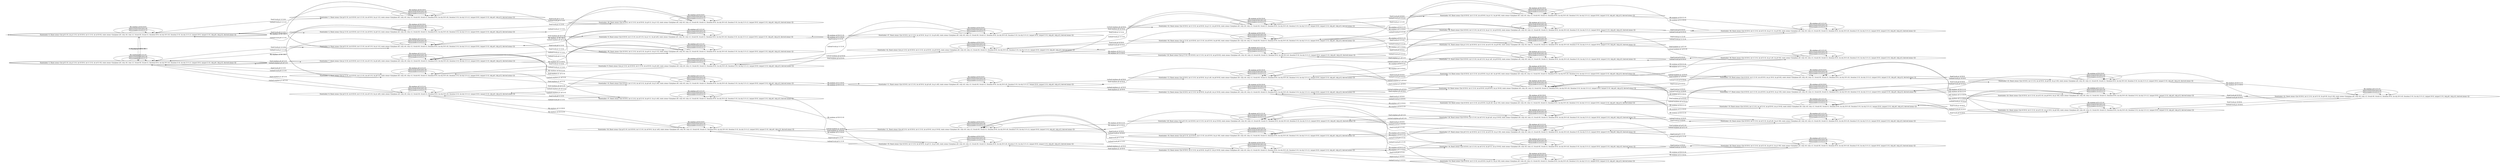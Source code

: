 digraph {
rankdir="LR"
s0[peripheries=2,label="State(index=0, fluent atoms=[(at p0 l1-0), (at p1 l1-0), (at t0 l0-0), (at t1 l1-0), (at a0 l0-0)], static atoms=[(airplane a0), (city c0), (city c1), (truck t0), (truck t1), (location l0-0), (in-city l0-0 c0), (location l1-0), (in-city l1-0 c1), (airport l0-0), (airport l1-0), (obj p0), (obj p1)], derived atoms=[])"]
s1[label="State(index=1, fluent atoms=[(at p0 l1-0), (at t0 l0-0), (at t1 l1-0), (at a0 l0-0), (in p1 t1)], static atoms=[(airplane a0), (city c0), (city c1), (truck t0), (truck t1), (location l0-0), (in-city l0-0 c0), (location l1-0), (in-city l1-0 c1), (airport l0-0), (airport l1-0), (obj p0), (obj p1)], derived atoms=[])"]
s2[label="State(index=2, fluent atoms=[(at p1 l1-0), (at t0 l0-0), (at t1 l1-0), (at a0 l0-0), (in p0 t1)], static atoms=[(airplane a0), (city c0), (city c1), (truck t0), (truck t1), (location l0-0), (in-city l0-0 c0), (location l1-0), (in-city l1-0 c1), (airport l0-0), (airport l1-0), (obj p0), (obj p1)], derived atoms=[])"]
s3[peripheries=2,label="State(index=3, fluent atoms=[(at p0 l1-0), (at p1 l1-0), (at t0 l0-0), (at t1 l1-0), (at a0 l1-0)], static atoms=[(airplane a0), (city c0), (city c1), (truck t0), (truck t1), (location l0-0), (in-city l0-0 c0), (location l1-0), (in-city l1-0 c1), (airport l0-0), (airport l1-0), (obj p0), (obj p1)], derived atoms=[])"]
s4[label="State(index=4, fluent atoms=[(at p0 l1-0), (at t0 l0-0), (at t1 l1-0), (at a0 l1-0), (in p1 t1)], static atoms=[(airplane a0), (city c0), (city c1), (truck t0), (truck t1), (location l0-0), (in-city l0-0 c0), (location l1-0), (in-city l1-0 c1), (airport l0-0), (airport l1-0), (obj p0), (obj p1)], derived atoms=[])"]
s5[label="State(index=5, fluent atoms=[(at p1 l1-0), (at t0 l0-0), (at t1 l1-0), (at a0 l1-0), (in p0 t1)], static atoms=[(airplane a0), (city c0), (city c1), (truck t0), (truck t1), (location l0-0), (in-city l0-0 c0), (location l1-0), (in-city l1-0 c1), (airport l0-0), (airport l1-0), (obj p0), (obj p1)], derived atoms=[])"]
s6[label="State(index=6, fluent atoms=[(at p0 l1-0), (at t0 l0-0), (at t1 l1-0), (at a0 l1-0), (in p1 a0)], static atoms=[(airplane a0), (city c0), (city c1), (truck t0), (truck t1), (location l0-0), (in-city l0-0 c0), (location l1-0), (in-city l1-0 c1), (airport l0-0), (airport l1-0), (obj p0), (obj p1)], derived atoms=[])"]
s7[label="State(index=7, fluent atoms=[(at p1 l1-0), (at t0 l0-0), (at t1 l1-0), (at a0 l1-0), (in p0 a0)], static atoms=[(airplane a0), (city c0), (city c1), (truck t0), (truck t1), (location l0-0), (in-city l0-0 c0), (location l1-0), (in-city l1-0 c1), (airport l0-0), (airport l1-0), (obj p0), (obj p1)], derived atoms=[])"]
s8[label="State(index=8, fluent atoms=[(at t0 l0-0), (at t1 l1-0), (at a0 l1-0), (in p1 t1), (in p0 a0)], static atoms=[(airplane a0), (city c0), (city c1), (truck t0), (truck t1), (location l0-0), (in-city l0-0 c0), (location l1-0), (in-city l1-0 c1), (airport l0-0), (airport l1-0), (obj p0), (obj p1)], derived atoms=[])"]
s9[label="State(index=9, fluent atoms=[(at p1 l1-0), (at t0 l0-0), (at t1 l1-0), (at a0 l0-0), (in p0 a0)], static atoms=[(airplane a0), (city c0), (city c1), (truck t0), (truck t1), (location l0-0), (in-city l0-0 c0), (location l1-0), (in-city l1-0 c1), (airport l0-0), (airport l1-0), (obj p0), (obj p1)], derived atoms=[])"]
s10[label="State(index=10, fluent atoms=[(at t0 l0-0), (at t1 l1-0), (at a0 l1-0), (in p0 a0), (in p1 a0)], static atoms=[(airplane a0), (city c0), (city c1), (truck t0), (truck t1), (location l0-0), (in-city l0-0 c0), (location l1-0), (in-city l1-0 c1), (airport l0-0), (airport l1-0), (obj p0), (obj p1)], derived atoms=[])"]
s11[label="State(index=11, fluent atoms=[(at t0 l0-0), (at t1 l1-0), (at a0 l0-0), (in p0 a0), (in p1 a0)], static atoms=[(airplane a0), (city c0), (city c1), (truck t0), (truck t1), (location l0-0), (in-city l0-0 c0), (location l1-0), (in-city l1-0 c1), (airport l0-0), (airport l1-0), (obj p0), (obj p1)], derived atoms=[])"]
s12[label="State(index=12, fluent atoms=[(at t0 l0-0), (at t1 l1-0), (at a0 l0-0), (in p0 a0), (at p1 l0-0)], static atoms=[(airplane a0), (city c0), (city c1), (truck t0), (truck t1), (location l0-0), (in-city l0-0 c0), (location l1-0), (in-city l1-0 c1), (airport l0-0), (airport l1-0), (obj p0), (obj p1)], derived atoms=[])"]
s13[label="State(index=13, fluent atoms=[(at t0 l0-0), (at t1 l1-0), (at a0 l0-0), (in p1 a0), (at p0 l0-0)], static atoms=[(airplane a0), (city c0), (city c1), (truck t0), (truck t1), (location l0-0), (in-city l0-0 c0), (location l1-0), (in-city l1-0 c1), (airport l0-0), (airport l1-0), (obj p0), (obj p1)], derived atoms=[])"]
s14[label="State(index=14, fluent atoms=[(at t0 l0-0), (at t1 l1-0), (at a0 l0-0), (in p1 a0), (in p0 t0)], static atoms=[(airplane a0), (city c0), (city c1), (truck t0), (truck t1), (location l0-0), (in-city l0-0 c0), (location l1-0), (in-city l1-0 c1), (airport l0-0), (airport l1-0), (obj p0), (obj p1)], derived atoms=[])"]
s15[label="State(index=15, fluent atoms=[(at t0 l0-0), (at t1 l1-0), (at a0 l1-0), (in p1 a0), (at p0 l0-0)], static atoms=[(airplane a0), (city c0), (city c1), (truck t0), (truck t1), (location l0-0), (in-city l0-0 c0), (location l1-0), (in-city l1-0 c1), (airport l0-0), (airport l1-0), (obj p0), (obj p1)], derived atoms=[])"]
s16[label="State(index=16, fluent atoms=[(at t0 l0-0), (at t1 l1-0), (at a0 l0-0), (at p0 l0-0), (at p1 l0-0)], static atoms=[(airplane a0), (city c0), (city c1), (truck t0), (truck t1), (location l0-0), (in-city l0-0 c0), (location l1-0), (in-city l1-0 c1), (airport l0-0), (airport l1-0), (obj p0), (obj p1)], derived atoms=[])"]
s17[label="State(index=17, fluent atoms=[(at t0 l0-0), (at t1 l1-0), (at a0 l0-0), (at p0 l0-0), (in p1 t0)], static atoms=[(airplane a0), (city c0), (city c1), (truck t0), (truck t1), (location l0-0), (in-city l0-0 c0), (location l1-0), (in-city l1-0 c1), (airport l0-0), (airport l1-0), (obj p0), (obj p1)], derived atoms=[])"]
s18[label="State(index=18, fluent atoms=[(at t0 l0-0), (at t1 l1-0), (at a0 l0-0), (at p1 l0-0), (in p0 t0)], static atoms=[(airplane a0), (city c0), (city c1), (truck t0), (truck t1), (location l0-0), (in-city l0-0 c0), (location l1-0), (in-city l1-0 c1), (airport l0-0), (airport l1-0), (obj p0), (obj p1)], derived atoms=[])"]
s19[label="State(index=19, fluent atoms=[(at t0 l0-0), (at t1 l1-0), (at a0 l1-0), (at p0 l0-0), (at p1 l0-0)], static atoms=[(airplane a0), (city c0), (city c1), (truck t0), (truck t1), (location l0-0), (in-city l0-0 c0), (location l1-0), (in-city l1-0 c1), (airport l0-0), (airport l1-0), (obj p0), (obj p1)], derived atoms=[])"]
s20[label="State(index=20, fluent atoms=[(at t0 l0-0), (at t1 l1-0), (at a0 l1-0), (at p0 l0-0), (in p1 t0)], static atoms=[(airplane a0), (city c0), (city c1), (truck t0), (truck t1), (location l0-0), (in-city l0-0 c0), (location l1-0), (in-city l1-0 c1), (airport l0-0), (airport l1-0), (obj p0), (obj p1)], derived atoms=[])"]
s21[label="State(index=21, fluent atoms=[(at t0 l0-0), (at t1 l1-0), (at a0 l1-0), (at p1 l0-0), (in p0 t0)], static atoms=[(airplane a0), (city c0), (city c1), (truck t0), (truck t1), (location l0-0), (in-city l0-0 c0), (location l1-0), (in-city l1-0 c1), (airport l0-0), (airport l1-0), (obj p0), (obj p1)], derived atoms=[])"]
s22[label="State(index=22, fluent atoms=[(at t0 l0-0), (at t1 l1-0), (at a0 l1-0), (in p0 t0), (in p1 t0)], static atoms=[(airplane a0), (city c0), (city c1), (truck t0), (truck t1), (location l0-0), (in-city l0-0 c0), (location l1-0), (in-city l1-0 c1), (airport l0-0), (airport l1-0), (obj p0), (obj p1)], derived atoms=[])"]
s23[label="State(index=23, fluent atoms=[(at t0 l0-0), (at t1 l1-0), (at a0 l0-0), (in p0 t0), (in p1 t0)], static atoms=[(airplane a0), (city c0), (city c1), (truck t0), (truck t1), (location l0-0), (in-city l0-0 c0), (location l1-0), (in-city l1-0 c1), (airport l0-0), (airport l1-0), (obj p0), (obj p1)], derived atoms=[])"]
s24[label="State(index=24, fluent atoms=[(at t0 l0-0), (at t1 l1-0), (at a0 l0-0), (in p0 a0), (in p1 t0)], static atoms=[(airplane a0), (city c0), (city c1), (truck t0), (truck t1), (location l0-0), (in-city l0-0 c0), (location l1-0), (in-city l1-0 c1), (airport l0-0), (airport l1-0), (obj p0), (obj p1)], derived atoms=[])"]
s25[label="State(index=25, fluent atoms=[(at t0 l0-0), (at t1 l1-0), (at a0 l1-0), (in p0 a0), (in p1 t0)], static atoms=[(airplane a0), (city c0), (city c1), (truck t0), (truck t1), (location l0-0), (in-city l0-0 c0), (location l1-0), (in-city l1-0 c1), (airport l0-0), (airport l1-0), (obj p0), (obj p1)], derived atoms=[])"]
s26[label="State(index=26, fluent atoms=[(at t0 l0-0), (at t1 l1-0), (at a0 l1-0), (in p0 a0), (at p1 l0-0)], static atoms=[(airplane a0), (city c0), (city c1), (truck t0), (truck t1), (location l0-0), (in-city l0-0 c0), (location l1-0), (in-city l1-0 c1), (airport l0-0), (airport l1-0), (obj p0), (obj p1)], derived atoms=[])"]
s27[label="State(index=27, fluent atoms=[(at p0 l1-0), (at t0 l0-0), (at t1 l1-0), (at a0 l1-0), (in p1 t0)], static atoms=[(airplane a0), (city c0), (city c1), (truck t0), (truck t1), (location l0-0), (in-city l0-0 c0), (location l1-0), (in-city l1-0 c1), (airport l0-0), (airport l1-0), (obj p0), (obj p1)], derived atoms=[])"]
s28[label="State(index=28, fluent atoms=[(at p0 l1-0), (at t0 l0-0), (at t1 l1-0), (at a0 l1-0), (at p1 l0-0)], static atoms=[(airplane a0), (city c0), (city c1), (truck t0), (truck t1), (location l0-0), (in-city l0-0 c0), (location l1-0), (in-city l1-0 c1), (airport l0-0), (airport l1-0), (obj p0), (obj p1)], derived atoms=[])"]
s29[label="State(index=29, fluent atoms=[(at t0 l0-0), (at t1 l1-0), (at a0 l1-0), (in p0 t1), (in p1 t0)], static atoms=[(airplane a0), (city c0), (city c1), (truck t0), (truck t1), (location l0-0), (in-city l0-0 c0), (location l1-0), (in-city l1-0 c1), (airport l0-0), (airport l1-0), (obj p0), (obj p1)], derived atoms=[])"]
s30[label="State(index=30, fluent atoms=[(at p0 l1-0), (at t0 l0-0), (at t1 l1-0), (at a0 l0-0), (in p1 t0)], static atoms=[(airplane a0), (city c0), (city c1), (truck t0), (truck t1), (location l0-0), (in-city l0-0 c0), (location l1-0), (in-city l1-0 c1), (airport l0-0), (airport l1-0), (obj p0), (obj p1)], derived atoms=[])"]
s31[label="State(index=31, fluent atoms=[(at p0 l1-0), (at t0 l0-0), (at t1 l1-0), (at a0 l0-0), (at p1 l0-0)], static atoms=[(airplane a0), (city c0), (city c1), (truck t0), (truck t1), (location l0-0), (in-city l0-0 c0), (location l1-0), (in-city l1-0 c1), (airport l0-0), (airport l1-0), (obj p0), (obj p1)], derived atoms=[])"]
s32[label="State(index=32, fluent atoms=[(at t0 l0-0), (at t1 l1-0), (at a0 l0-0), (in p0 t1), (in p1 t0)], static atoms=[(airplane a0), (city c0), (city c1), (truck t0), (truck t1), (location l0-0), (in-city l0-0 c0), (location l1-0), (in-city l1-0 c1), (airport l0-0), (airport l1-0), (obj p0), (obj p1)], derived atoms=[])"]
s33[label="State(index=33, fluent atoms=[(at t0 l0-0), (at t1 l1-0), (at a0 l0-0), (in p0 t1), (at p1 l0-0)], static atoms=[(airplane a0), (city c0), (city c1), (truck t0), (truck t1), (location l0-0), (in-city l0-0 c0), (location l1-0), (in-city l1-0 c1), (airport l0-0), (airport l1-0), (obj p0), (obj p1)], derived atoms=[])"]
s34[label="State(index=34, fluent atoms=[(at t0 l0-0), (at t1 l1-0), (at a0 l1-0), (in p0 t1), (at p1 l0-0)], static atoms=[(airplane a0), (city c0), (city c1), (truck t0), (truck t1), (location l0-0), (in-city l0-0 c0), (location l1-0), (in-city l1-0 c1), (airport l0-0), (airport l1-0), (obj p0), (obj p1)], derived atoms=[])"]
s35[label="State(index=35, fluent atoms=[(at t0 l0-0), (at t1 l1-0), (at a0 l0-0), (in p0 t1), (in p1 a0)], static atoms=[(airplane a0), (city c0), (city c1), (truck t0), (truck t1), (location l0-0), (in-city l0-0 c0), (location l1-0), (in-city l1-0 c1), (airport l0-0), (airport l1-0), (obj p0), (obj p1)], derived atoms=[])"]
s36[label="State(index=36, fluent atoms=[(at p0 l1-0), (at t0 l0-0), (at t1 l1-0), (at a0 l0-0), (in p1 a0)], static atoms=[(airplane a0), (city c0), (city c1), (truck t0), (truck t1), (location l0-0), (in-city l0-0 c0), (location l1-0), (in-city l1-0 c1), (airport l0-0), (airport l1-0), (obj p0), (obj p1)], derived atoms=[])"]
s37[label="State(index=37, fluent atoms=[(at t0 l0-0), (at t1 l1-0), (at a0 l1-0), (in p0 t1), (in p1 a0)], static atoms=[(airplane a0), (city c0), (city c1), (truck t0), (truck t1), (location l0-0), (in-city l0-0 c0), (location l1-0), (in-city l1-0 c1), (airport l0-0), (airport l1-0), (obj p0), (obj p1)], derived atoms=[])"]
s38[label="State(index=38, fluent atoms=[(at t0 l0-0), (at t1 l1-0), (at a0 l1-0), (in p1 a0), (in p0 t0)], static atoms=[(airplane a0), (city c0), (city c1), (truck t0), (truck t1), (location l0-0), (in-city l0-0 c0), (location l1-0), (in-city l1-0 c1), (airport l0-0), (airport l1-0), (obj p0), (obj p1)], derived atoms=[])"]
s39[label="State(index=39, fluent atoms=[(at p1 l1-0), (at t0 l0-0), (at t1 l1-0), (at a0 l1-0), (at p0 l0-0)], static atoms=[(airplane a0), (city c0), (city c1), (truck t0), (truck t1), (location l0-0), (in-city l0-0 c0), (location l1-0), (in-city l1-0 c1), (airport l0-0), (airport l1-0), (obj p0), (obj p1)], derived atoms=[])"]
s40[label="State(index=40, fluent atoms=[(at t0 l0-0), (at t1 l1-0), (at a0 l1-0), (in p1 t1), (at p0 l0-0)], static atoms=[(airplane a0), (city c0), (city c1), (truck t0), (truck t1), (location l0-0), (in-city l0-0 c0), (location l1-0), (in-city l1-0 c1), (airport l0-0), (airport l1-0), (obj p0), (obj p1)], derived atoms=[])"]
s41[label="State(index=41, fluent atoms=[(at p1 l1-0), (at t0 l0-0), (at t1 l1-0), (at a0 l1-0), (in p0 t0)], static atoms=[(airplane a0), (city c0), (city c1), (truck t0), (truck t1), (location l0-0), (in-city l0-0 c0), (location l1-0), (in-city l1-0 c1), (airport l0-0), (airport l1-0), (obj p0), (obj p1)], derived atoms=[])"]
s42[label="State(index=42, fluent atoms=[(at p1 l1-0), (at t0 l0-0), (at t1 l1-0), (at a0 l0-0), (at p0 l0-0)], static atoms=[(airplane a0), (city c0), (city c1), (truck t0), (truck t1), (location l0-0), (in-city l0-0 c0), (location l1-0), (in-city l1-0 c1), (airport l0-0), (airport l1-0), (obj p0), (obj p1)], derived atoms=[])"]
s43[label="State(index=43, fluent atoms=[(at t0 l0-0), (at t1 l1-0), (at a0 l0-0), (in p1 t1), (at p0 l0-0)], static atoms=[(airplane a0), (city c0), (city c1), (truck t0), (truck t1), (location l0-0), (in-city l0-0 c0), (location l1-0), (in-city l1-0 c1), (airport l0-0), (airport l1-0), (obj p0), (obj p1)], derived atoms=[])"]
s44[label="State(index=44, fluent atoms=[(at p1 l1-0), (at t0 l0-0), (at t1 l1-0), (at a0 l0-0), (in p0 t0)], static atoms=[(airplane a0), (city c0), (city c1), (truck t0), (truck t1), (location l0-0), (in-city l0-0 c0), (location l1-0), (in-city l1-0 c1), (airport l0-0), (airport l1-0), (obj p0), (obj p1)], derived atoms=[])"]
s45[label="State(index=45, fluent atoms=[(at t0 l0-0), (at t1 l1-0), (at a0 l0-0), (in p1 t1), (in p0 t0)], static atoms=[(airplane a0), (city c0), (city c1), (truck t0), (truck t1), (location l0-0), (in-city l0-0 c0), (location l1-0), (in-city l1-0 c1), (airport l0-0), (airport l1-0), (obj p0), (obj p1)], derived atoms=[])"]
s46[label="State(index=46, fluent atoms=[(at t0 l0-0), (at t1 l1-0), (at a0 l1-0), (in p1 t1), (in p0 t0)], static atoms=[(airplane a0), (city c0), (city c1), (truck t0), (truck t1), (location l0-0), (in-city l0-0 c0), (location l1-0), (in-city l1-0 c1), (airport l0-0), (airport l1-0), (obj p0), (obj p1)], derived atoms=[])"]
s47[label="State(index=47, fluent atoms=[(at t0 l0-0), (at t1 l1-0), (at a0 l0-0), (in p1 t1), (in p0 a0)], static atoms=[(airplane a0), (city c0), (city c1), (truck t0), (truck t1), (location l0-0), (in-city l0-0 c0), (location l1-0), (in-city l1-0 c1), (airport l0-0), (airport l1-0), (obj p0), (obj p1)], derived atoms=[])"]
s48[label="State(index=48, fluent atoms=[(at t0 l0-0), (at t1 l1-0), (at a0 l1-0), (in p0 t1), (in p1 t1)], static atoms=[(airplane a0), (city c0), (city c1), (truck t0), (truck t1), (location l0-0), (in-city l0-0 c0), (location l1-0), (in-city l1-0 c1), (airport l0-0), (airport l1-0), (obj p0), (obj p1)], derived atoms=[])"]
s49[label="State(index=49, fluent atoms=[(at t0 l0-0), (at t1 l1-0), (at a0 l0-0), (in p0 t1), (in p1 t1)], static atoms=[(airplane a0), (city c0), (city c1), (truck t0), (truck t1), (location l0-0), (in-city l0-0 c0), (location l1-0), (in-city l1-0 c1), (airport l0-0), (airport l1-0), (obj p0), (obj p1)], derived atoms=[])"]
Dangling [ label = "", style = invis ]
{ rank = same; Dangling }
Dangling -> s0
{ rank = same; s22}
{ rank = same; s20,s21,s23}
{ rank = same; s17,s18,s19,s25,s29,s38,s46}
{ rank = same; s14,s15,s16,s24,s26,s27,s32,s34,s40,s41,s45}
{ rank = same; s12,s13,s28,s30,s33,s39,s43,s44}
{ rank = same; s11,s31,s35,s42,s47}
{ rank = same; s8,s9,s10,s36,s37,s48,s49}
{ rank = same; s1,s2,s4,s5,s6,s7}
{ rank = same; s0,s3}
s0->s0 [label="(drive-truck t1 l1-0 l1-0 c1)"]
s0->s0 [label="(drive-truck t0 l0-0 l0-0 c0)"]
s0->s1 [label="(load-truck p1 t1 l1-0)"]
s0->s2 [label="(load-truck p0 t1 l1-0)"]
s0->s3 [label="(fly-airplane a0 l0-0 l1-0)"]
s0->s0 [label="(fly-airplane a0 l0-0 l0-0)"]
s3->s3 [label="(drive-truck t1 l1-0 l1-0 c1)"]
s3->s3 [label="(drive-truck t0 l0-0 l0-0 c0)"]
s3->s4 [label="(load-truck p1 t1 l1-0)"]
s3->s5 [label="(load-truck p0 t1 l1-0)"]
s3->s3 [label="(fly-airplane a0 l1-0 l1-0)"]
s3->s0 [label="(fly-airplane a0 l1-0 l0-0)"]
s3->s6 [label="(load-airplane p1 a0 l1-0)"]
s3->s7 [label="(load-airplane p0 a0 l1-0)"]
s7->s7 [label="(drive-truck t1 l1-0 l1-0 c1)"]
s7->s7 [label="(drive-truck t0 l0-0 l0-0 c0)"]
s7->s8 [label="(load-truck p1 t1 l1-0)"]
s7->s7 [label="(fly-airplane a0 l1-0 l1-0)"]
s7->s9 [label="(fly-airplane a0 l1-0 l0-0)"]
s7->s3 [label="(unload-airplane p0 a0 l1-0)"]
s7->s10 [label="(load-airplane p1 a0 l1-0)"]
s10->s10 [label="(drive-truck t1 l1-0 l1-0 c1)"]
s10->s10 [label="(drive-truck t0 l0-0 l0-0 c0)"]
s10->s10 [label="(fly-airplane a0 l1-0 l1-0)"]
s10->s11 [label="(fly-airplane a0 l1-0 l0-0)"]
s10->s7 [label="(unload-airplane p1 a0 l1-0)"]
s10->s6 [label="(unload-airplane p0 a0 l1-0)"]
s11->s11 [label="(drive-truck t1 l1-0 l1-0 c1)"]
s11->s11 [label="(drive-truck t0 l0-0 l0-0 c0)"]
s11->s10 [label="(fly-airplane a0 l0-0 l1-0)"]
s11->s11 [label="(fly-airplane a0 l0-0 l0-0)"]
s11->s12 [label="(unload-airplane p1 a0 l0-0)"]
s11->s13 [label="(unload-airplane p0 a0 l0-0)"]
s13->s13 [label="(drive-truck t1 l1-0 l1-0 c1)"]
s13->s13 [label="(drive-truck t0 l0-0 l0-0 c0)"]
s13->s14 [label="(load-truck p0 t0 l0-0)"]
s13->s15 [label="(fly-airplane a0 l0-0 l1-0)"]
s13->s13 [label="(fly-airplane a0 l0-0 l0-0)"]
s13->s16 [label="(unload-airplane p1 a0 l0-0)"]
s13->s11 [label="(load-airplane p0 a0 l0-0)"]
s16->s16 [label="(drive-truck t1 l1-0 l1-0 c1)"]
s16->s16 [label="(drive-truck t0 l0-0 l0-0 c0)"]
s16->s17 [label="(load-truck p1 t0 l0-0)"]
s16->s18 [label="(load-truck p0 t0 l0-0)"]
s16->s19 [label="(fly-airplane a0 l0-0 l1-0)"]
s16->s16 [label="(fly-airplane a0 l0-0 l0-0)"]
s16->s13 [label="(load-airplane p1 a0 l0-0)"]
s16->s12 [label="(load-airplane p0 a0 l0-0)"]
s19->s19 [label="(drive-truck t1 l1-0 l1-0 c1)"]
s19->s19 [label="(drive-truck t0 l0-0 l0-0 c0)"]
s19->s20 [label="(load-truck p1 t0 l0-0)"]
s19->s21 [label="(load-truck p0 t0 l0-0)"]
s19->s19 [label="(fly-airplane a0 l1-0 l1-0)"]
s19->s16 [label="(fly-airplane a0 l1-0 l0-0)"]
s21->s21 [label="(drive-truck t1 l1-0 l1-0 c1)"]
s21->s21 [label="(drive-truck t0 l0-0 l0-0 c0)"]
s21->s19 [label="(unload-truck p0 t0 l0-0)"]
s21->s22 [label="(load-truck p1 t0 l0-0)"]
s21->s21 [label="(fly-airplane a0 l1-0 l1-0)"]
s21->s18 [label="(fly-airplane a0 l1-0 l0-0)"]
s22->s22 [label="(drive-truck t1 l1-0 l1-0 c1)"]
s22->s22 [label="(drive-truck t0 l0-0 l0-0 c0)"]
s22->s21 [label="(unload-truck p1 t0 l0-0)"]
s22->s20 [label="(unload-truck p0 t0 l0-0)"]
s22->s22 [label="(fly-airplane a0 l1-0 l1-0)"]
s22->s23 [label="(fly-airplane a0 l1-0 l0-0)"]
s23->s23 [label="(drive-truck t1 l1-0 l1-0 c1)"]
s23->s23 [label="(drive-truck t0 l0-0 l0-0 c0)"]
s23->s18 [label="(unload-truck p1 t0 l0-0)"]
s23->s17 [label="(unload-truck p0 t0 l0-0)"]
s23->s22 [label="(fly-airplane a0 l0-0 l1-0)"]
s23->s23 [label="(fly-airplane a0 l0-0 l0-0)"]
s20->s20 [label="(drive-truck t1 l1-0 l1-0 c1)"]
s20->s20 [label="(drive-truck t0 l0-0 l0-0 c0)"]
s20->s19 [label="(unload-truck p1 t0 l0-0)"]
s20->s22 [label="(load-truck p0 t0 l0-0)"]
s20->s20 [label="(fly-airplane a0 l1-0 l1-0)"]
s20->s17 [label="(fly-airplane a0 l1-0 l0-0)"]
s18->s18 [label="(drive-truck t1 l1-0 l1-0 c1)"]
s18->s18 [label="(drive-truck t0 l0-0 l0-0 c0)"]
s18->s16 [label="(unload-truck p0 t0 l0-0)"]
s18->s23 [label="(load-truck p1 t0 l0-0)"]
s18->s21 [label="(fly-airplane a0 l0-0 l1-0)"]
s18->s18 [label="(fly-airplane a0 l0-0 l0-0)"]
s18->s14 [label="(load-airplane p1 a0 l0-0)"]
s17->s17 [label="(drive-truck t1 l1-0 l1-0 c1)"]
s17->s17 [label="(drive-truck t0 l0-0 l0-0 c0)"]
s17->s16 [label="(unload-truck p1 t0 l0-0)"]
s17->s23 [label="(load-truck p0 t0 l0-0)"]
s17->s20 [label="(fly-airplane a0 l0-0 l1-0)"]
s17->s17 [label="(fly-airplane a0 l0-0 l0-0)"]
s17->s24 [label="(load-airplane p0 a0 l0-0)"]
s24->s24 [label="(drive-truck t1 l1-0 l1-0 c1)"]
s24->s24 [label="(drive-truck t0 l0-0 l0-0 c0)"]
s24->s12 [label="(unload-truck p1 t0 l0-0)"]
s24->s25 [label="(fly-airplane a0 l0-0 l1-0)"]
s24->s24 [label="(fly-airplane a0 l0-0 l0-0)"]
s24->s17 [label="(unload-airplane p0 a0 l0-0)"]
s25->s25 [label="(drive-truck t1 l1-0 l1-0 c1)"]
s25->s25 [label="(drive-truck t0 l0-0 l0-0 c0)"]
s25->s26 [label="(unload-truck p1 t0 l0-0)"]
s25->s25 [label="(fly-airplane a0 l1-0 l1-0)"]
s25->s24 [label="(fly-airplane a0 l1-0 l0-0)"]
s25->s27 [label="(unload-airplane p0 a0 l1-0)"]
s27->s27 [label="(drive-truck t1 l1-0 l1-0 c1)"]
s27->s27 [label="(drive-truck t0 l0-0 l0-0 c0)"]
s27->s28 [label="(unload-truck p1 t0 l0-0)"]
s27->s29 [label="(load-truck p0 t1 l1-0)"]
s27->s27 [label="(fly-airplane a0 l1-0 l1-0)"]
s27->s30 [label="(fly-airplane a0 l1-0 l0-0)"]
s27->s25 [label="(load-airplane p0 a0 l1-0)"]
s30->s30 [label="(drive-truck t1 l1-0 l1-0 c1)"]
s30->s30 [label="(drive-truck t0 l0-0 l0-0 c0)"]
s30->s31 [label="(unload-truck p1 t0 l0-0)"]
s30->s32 [label="(load-truck p0 t1 l1-0)"]
s30->s27 [label="(fly-airplane a0 l0-0 l1-0)"]
s30->s30 [label="(fly-airplane a0 l0-0 l0-0)"]
s32->s32 [label="(drive-truck t1 l1-0 l1-0 c1)"]
s32->s30 [label="(unload-truck p0 t1 l1-0)"]
s32->s32 [label="(drive-truck t0 l0-0 l0-0 c0)"]
s32->s33 [label="(unload-truck p1 t0 l0-0)"]
s32->s29 [label="(fly-airplane a0 l0-0 l1-0)"]
s32->s32 [label="(fly-airplane a0 l0-0 l0-0)"]
s33->s33 [label="(drive-truck t1 l1-0 l1-0 c1)"]
s33->s31 [label="(unload-truck p0 t1 l1-0)"]
s33->s33 [label="(drive-truck t0 l0-0 l0-0 c0)"]
s33->s32 [label="(load-truck p1 t0 l0-0)"]
s33->s34 [label="(fly-airplane a0 l0-0 l1-0)"]
s33->s33 [label="(fly-airplane a0 l0-0 l0-0)"]
s33->s35 [label="(load-airplane p1 a0 l0-0)"]
s35->s35 [label="(drive-truck t1 l1-0 l1-0 c1)"]
s35->s36 [label="(unload-truck p0 t1 l1-0)"]
s35->s35 [label="(drive-truck t0 l0-0 l0-0 c0)"]
s35->s37 [label="(fly-airplane a0 l0-0 l1-0)"]
s35->s35 [label="(fly-airplane a0 l0-0 l0-0)"]
s35->s33 [label="(unload-airplane p1 a0 l0-0)"]
s37->s37 [label="(drive-truck t1 l1-0 l1-0 c1)"]
s37->s6 [label="(unload-truck p0 t1 l1-0)"]
s37->s37 [label="(drive-truck t0 l0-0 l0-0 c0)"]
s37->s37 [label="(fly-airplane a0 l1-0 l1-0)"]
s37->s35 [label="(fly-airplane a0 l1-0 l0-0)"]
s37->s5 [label="(unload-airplane p1 a0 l1-0)"]
s36->s36 [label="(drive-truck t1 l1-0 l1-0 c1)"]
s36->s36 [label="(drive-truck t0 l0-0 l0-0 c0)"]
s36->s35 [label="(load-truck p0 t1 l1-0)"]
s36->s6 [label="(fly-airplane a0 l0-0 l1-0)"]
s36->s36 [label="(fly-airplane a0 l0-0 l0-0)"]
s36->s31 [label="(unload-airplane p1 a0 l0-0)"]
s34->s34 [label="(drive-truck t1 l1-0 l1-0 c1)"]
s34->s28 [label="(unload-truck p0 t1 l1-0)"]
s34->s34 [label="(drive-truck t0 l0-0 l0-0 c0)"]
s34->s29 [label="(load-truck p1 t0 l0-0)"]
s34->s34 [label="(fly-airplane a0 l1-0 l1-0)"]
s34->s33 [label="(fly-airplane a0 l1-0 l0-0)"]
s31->s31 [label="(drive-truck t1 l1-0 l1-0 c1)"]
s31->s31 [label="(drive-truck t0 l0-0 l0-0 c0)"]
s31->s30 [label="(load-truck p1 t0 l0-0)"]
s31->s33 [label="(load-truck p0 t1 l1-0)"]
s31->s28 [label="(fly-airplane a0 l0-0 l1-0)"]
s31->s31 [label="(fly-airplane a0 l0-0 l0-0)"]
s31->s36 [label="(load-airplane p1 a0 l0-0)"]
s29->s29 [label="(drive-truck t1 l1-0 l1-0 c1)"]
s29->s27 [label="(unload-truck p0 t1 l1-0)"]
s29->s29 [label="(drive-truck t0 l0-0 l0-0 c0)"]
s29->s34 [label="(unload-truck p1 t0 l0-0)"]
s29->s29 [label="(fly-airplane a0 l1-0 l1-0)"]
s29->s32 [label="(fly-airplane a0 l1-0 l0-0)"]
s28->s28 [label="(drive-truck t1 l1-0 l1-0 c1)"]
s28->s28 [label="(drive-truck t0 l0-0 l0-0 c0)"]
s28->s27 [label="(load-truck p1 t0 l0-0)"]
s28->s34 [label="(load-truck p0 t1 l1-0)"]
s28->s28 [label="(fly-airplane a0 l1-0 l1-0)"]
s28->s31 [label="(fly-airplane a0 l1-0 l0-0)"]
s28->s26 [label="(load-airplane p0 a0 l1-0)"]
s26->s26 [label="(drive-truck t1 l1-0 l1-0 c1)"]
s26->s26 [label="(drive-truck t0 l0-0 l0-0 c0)"]
s26->s25 [label="(load-truck p1 t0 l0-0)"]
s26->s26 [label="(fly-airplane a0 l1-0 l1-0)"]
s26->s12 [label="(fly-airplane a0 l1-0 l0-0)"]
s26->s28 [label="(unload-airplane p0 a0 l1-0)"]
s15->s15 [label="(drive-truck t1 l1-0 l1-0 c1)"]
s15->s15 [label="(drive-truck t0 l0-0 l0-0 c0)"]
s15->s38 [label="(load-truck p0 t0 l0-0)"]
s15->s15 [label="(fly-airplane a0 l1-0 l1-0)"]
s15->s13 [label="(fly-airplane a0 l1-0 l0-0)"]
s15->s39 [label="(unload-airplane p1 a0 l1-0)"]
s39->s39 [label="(drive-truck t1 l1-0 l1-0 c1)"]
s39->s39 [label="(drive-truck t0 l0-0 l0-0 c0)"]
s39->s40 [label="(load-truck p1 t1 l1-0)"]
s39->s41 [label="(load-truck p0 t0 l0-0)"]
s39->s39 [label="(fly-airplane a0 l1-0 l1-0)"]
s39->s42 [label="(fly-airplane a0 l1-0 l0-0)"]
s39->s15 [label="(load-airplane p1 a0 l1-0)"]
s42->s42 [label="(drive-truck t1 l1-0 l1-0 c1)"]
s42->s42 [label="(drive-truck t0 l0-0 l0-0 c0)"]
s42->s43 [label="(load-truck p1 t1 l1-0)"]
s42->s44 [label="(load-truck p0 t0 l0-0)"]
s42->s39 [label="(fly-airplane a0 l0-0 l1-0)"]
s42->s42 [label="(fly-airplane a0 l0-0 l0-0)"]
s42->s9 [label="(load-airplane p0 a0 l0-0)"]
s44->s44 [label="(drive-truck t1 l1-0 l1-0 c1)"]
s44->s44 [label="(drive-truck t0 l0-0 l0-0 c0)"]
s44->s42 [label="(unload-truck p0 t0 l0-0)"]
s44->s45 [label="(load-truck p1 t1 l1-0)"]
s44->s41 [label="(fly-airplane a0 l0-0 l1-0)"]
s44->s44 [label="(fly-airplane a0 l0-0 l0-0)"]
s45->s45 [label="(drive-truck t1 l1-0 l1-0 c1)"]
s45->s44 [label="(unload-truck p1 t1 l1-0)"]
s45->s45 [label="(drive-truck t0 l0-0 l0-0 c0)"]
s45->s43 [label="(unload-truck p0 t0 l0-0)"]
s45->s46 [label="(fly-airplane a0 l0-0 l1-0)"]
s45->s45 [label="(fly-airplane a0 l0-0 l0-0)"]
s46->s46 [label="(drive-truck t1 l1-0 l1-0 c1)"]
s46->s41 [label="(unload-truck p1 t1 l1-0)"]
s46->s46 [label="(drive-truck t0 l0-0 l0-0 c0)"]
s46->s40 [label="(unload-truck p0 t0 l0-0)"]
s46->s46 [label="(fly-airplane a0 l1-0 l1-0)"]
s46->s45 [label="(fly-airplane a0 l1-0 l0-0)"]
s43->s43 [label="(drive-truck t1 l1-0 l1-0 c1)"]
s43->s42 [label="(unload-truck p1 t1 l1-0)"]
s43->s43 [label="(drive-truck t0 l0-0 l0-0 c0)"]
s43->s45 [label="(load-truck p0 t0 l0-0)"]
s43->s40 [label="(fly-airplane a0 l0-0 l1-0)"]
s43->s43 [label="(fly-airplane a0 l0-0 l0-0)"]
s43->s47 [label="(load-airplane p0 a0 l0-0)"]
s47->s47 [label="(drive-truck t1 l1-0 l1-0 c1)"]
s47->s9 [label="(unload-truck p1 t1 l1-0)"]
s47->s47 [label="(drive-truck t0 l0-0 l0-0 c0)"]
s47->s8 [label="(fly-airplane a0 l0-0 l1-0)"]
s47->s47 [label="(fly-airplane a0 l0-0 l0-0)"]
s47->s43 [label="(unload-airplane p0 a0 l0-0)"]
s41->s41 [label="(drive-truck t1 l1-0 l1-0 c1)"]
s41->s41 [label="(drive-truck t0 l0-0 l0-0 c0)"]
s41->s39 [label="(unload-truck p0 t0 l0-0)"]
s41->s46 [label="(load-truck p1 t1 l1-0)"]
s41->s41 [label="(fly-airplane a0 l1-0 l1-0)"]
s41->s44 [label="(fly-airplane a0 l1-0 l0-0)"]
s41->s38 [label="(load-airplane p1 a0 l1-0)"]
s40->s40 [label="(drive-truck t1 l1-0 l1-0 c1)"]
s40->s39 [label="(unload-truck p1 t1 l1-0)"]
s40->s40 [label="(drive-truck t0 l0-0 l0-0 c0)"]
s40->s46 [label="(load-truck p0 t0 l0-0)"]
s40->s40 [label="(fly-airplane a0 l1-0 l1-0)"]
s40->s43 [label="(fly-airplane a0 l1-0 l0-0)"]
s38->s38 [label="(drive-truck t1 l1-0 l1-0 c1)"]
s38->s38 [label="(drive-truck t0 l0-0 l0-0 c0)"]
s38->s15 [label="(unload-truck p0 t0 l0-0)"]
s38->s38 [label="(fly-airplane a0 l1-0 l1-0)"]
s38->s14 [label="(fly-airplane a0 l1-0 l0-0)"]
s38->s41 [label="(unload-airplane p1 a0 l1-0)"]
s14->s14 [label="(drive-truck t1 l1-0 l1-0 c1)"]
s14->s14 [label="(drive-truck t0 l0-0 l0-0 c0)"]
s14->s13 [label="(unload-truck p0 t0 l0-0)"]
s14->s38 [label="(fly-airplane a0 l0-0 l1-0)"]
s14->s14 [label="(fly-airplane a0 l0-0 l0-0)"]
s14->s18 [label="(unload-airplane p1 a0 l0-0)"]
s12->s12 [label="(drive-truck t1 l1-0 l1-0 c1)"]
s12->s12 [label="(drive-truck t0 l0-0 l0-0 c0)"]
s12->s24 [label="(load-truck p1 t0 l0-0)"]
s12->s26 [label="(fly-airplane a0 l0-0 l1-0)"]
s12->s12 [label="(fly-airplane a0 l0-0 l0-0)"]
s12->s16 [label="(unload-airplane p0 a0 l0-0)"]
s12->s11 [label="(load-airplane p1 a0 l0-0)"]
s9->s9 [label="(drive-truck t1 l1-0 l1-0 c1)"]
s9->s9 [label="(drive-truck t0 l0-0 l0-0 c0)"]
s9->s47 [label="(load-truck p1 t1 l1-0)"]
s9->s7 [label="(fly-airplane a0 l0-0 l1-0)"]
s9->s9 [label="(fly-airplane a0 l0-0 l0-0)"]
s9->s42 [label="(unload-airplane p0 a0 l0-0)"]
s8->s8 [label="(drive-truck t1 l1-0 l1-0 c1)"]
s8->s7 [label="(unload-truck p1 t1 l1-0)"]
s8->s8 [label="(drive-truck t0 l0-0 l0-0 c0)"]
s8->s8 [label="(fly-airplane a0 l1-0 l1-0)"]
s8->s47 [label="(fly-airplane a0 l1-0 l0-0)"]
s8->s4 [label="(unload-airplane p0 a0 l1-0)"]
s6->s6 [label="(drive-truck t1 l1-0 l1-0 c1)"]
s6->s6 [label="(drive-truck t0 l0-0 l0-0 c0)"]
s6->s37 [label="(load-truck p0 t1 l1-0)"]
s6->s6 [label="(fly-airplane a0 l1-0 l1-0)"]
s6->s36 [label="(fly-airplane a0 l1-0 l0-0)"]
s6->s3 [label="(unload-airplane p1 a0 l1-0)"]
s6->s10 [label="(load-airplane p0 a0 l1-0)"]
s5->s5 [label="(drive-truck t1 l1-0 l1-0 c1)"]
s5->s3 [label="(unload-truck p0 t1 l1-0)"]
s5->s5 [label="(drive-truck t0 l0-0 l0-0 c0)"]
s5->s48 [label="(load-truck p1 t1 l1-0)"]
s5->s5 [label="(fly-airplane a0 l1-0 l1-0)"]
s5->s2 [label="(fly-airplane a0 l1-0 l0-0)"]
s5->s37 [label="(load-airplane p1 a0 l1-0)"]
s48->s48 [label="(drive-truck t1 l1-0 l1-0 c1)"]
s48->s5 [label="(unload-truck p1 t1 l1-0)"]
s48->s4 [label="(unload-truck p0 t1 l1-0)"]
s48->s48 [label="(drive-truck t0 l0-0 l0-0 c0)"]
s48->s48 [label="(fly-airplane a0 l1-0 l1-0)"]
s48->s49 [label="(fly-airplane a0 l1-0 l0-0)"]
s49->s49 [label="(drive-truck t1 l1-0 l1-0 c1)"]
s49->s2 [label="(unload-truck p1 t1 l1-0)"]
s49->s1 [label="(unload-truck p0 t1 l1-0)"]
s49->s49 [label="(drive-truck t0 l0-0 l0-0 c0)"]
s49->s48 [label="(fly-airplane a0 l0-0 l1-0)"]
s49->s49 [label="(fly-airplane a0 l0-0 l0-0)"]
s4->s4 [label="(drive-truck t1 l1-0 l1-0 c1)"]
s4->s3 [label="(unload-truck p1 t1 l1-0)"]
s4->s4 [label="(drive-truck t0 l0-0 l0-0 c0)"]
s4->s48 [label="(load-truck p0 t1 l1-0)"]
s4->s4 [label="(fly-airplane a0 l1-0 l1-0)"]
s4->s1 [label="(fly-airplane a0 l1-0 l0-0)"]
s4->s8 [label="(load-airplane p0 a0 l1-0)"]
s2->s2 [label="(drive-truck t1 l1-0 l1-0 c1)"]
s2->s0 [label="(unload-truck p0 t1 l1-0)"]
s2->s2 [label="(drive-truck t0 l0-0 l0-0 c0)"]
s2->s49 [label="(load-truck p1 t1 l1-0)"]
s2->s5 [label="(fly-airplane a0 l0-0 l1-0)"]
s2->s2 [label="(fly-airplane a0 l0-0 l0-0)"]
s1->s1 [label="(drive-truck t1 l1-0 l1-0 c1)"]
s1->s0 [label="(unload-truck p1 t1 l1-0)"]
s1->s1 [label="(drive-truck t0 l0-0 l0-0 c0)"]
s1->s49 [label="(load-truck p0 t1 l1-0)"]
s1->s4 [label="(fly-airplane a0 l0-0 l1-0)"]
s1->s1 [label="(fly-airplane a0 l0-0 l0-0)"]
}
